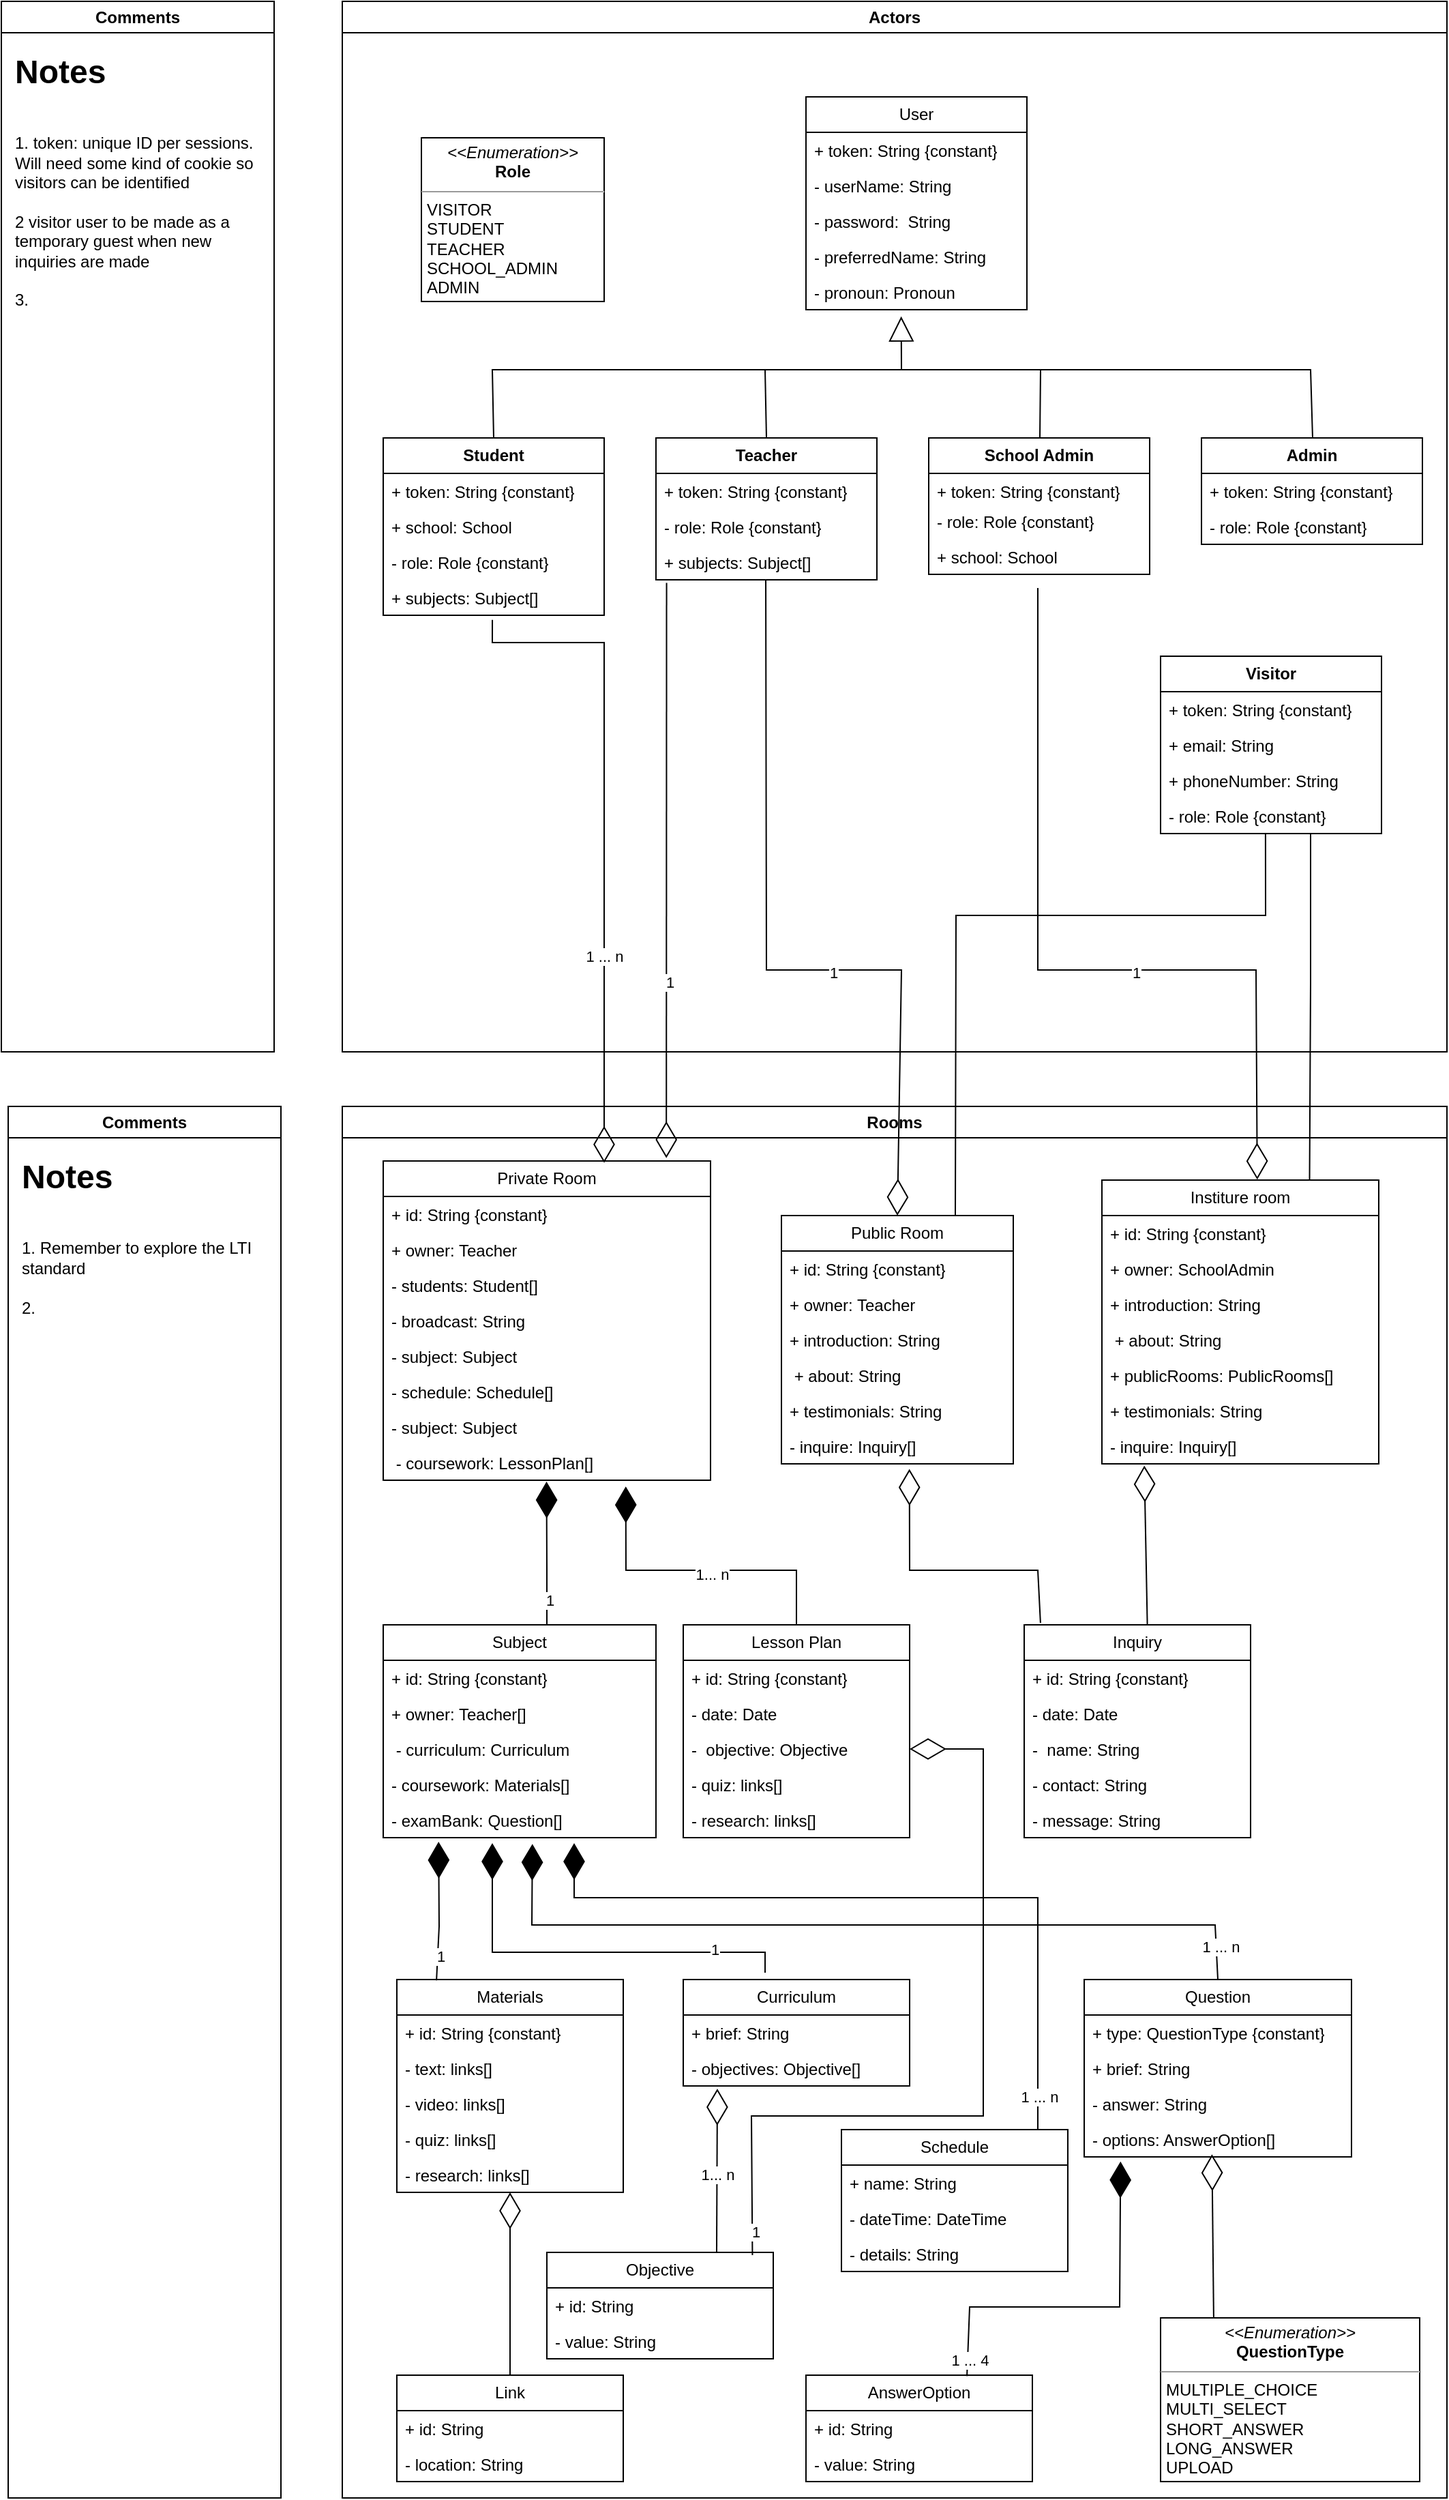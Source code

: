 <mxfile version="22.1.5" type="github">
  <diagram id="C5RBs43oDa-KdzZeNtuy" name="Class diagram">
    <mxGraphModel dx="2345" dy="684" grid="1" gridSize="10" guides="1" tooltips="1" connect="1" arrows="1" fold="1" page="1" pageScale="1" pageWidth="827" pageHeight="1169" math="0" shadow="0">
      <root>
        <mxCell id="WIyWlLk6GJQsqaUBKTNV-0" />
        <mxCell id="WIyWlLk6GJQsqaUBKTNV-1" parent="WIyWlLk6GJQsqaUBKTNV-0" />
        <mxCell id="srA7FluS-shETUdFAsvK-31" value="Actors" style="swimlane;whiteSpace=wrap;html=1;" parent="WIyWlLk6GJQsqaUBKTNV-1" vertex="1">
          <mxGeometry x="10" y="10" width="810" height="770" as="geometry" />
        </mxCell>
        <mxCell id="srA7FluS-shETUdFAsvK-42" value="&lt;b&gt;Student&lt;/b&gt;" style="swimlane;fontStyle=0;childLayout=stackLayout;horizontal=1;startSize=26;fillColor=none;horizontalStack=0;resizeParent=1;resizeParentMax=0;resizeLast=0;collapsible=1;marginBottom=0;whiteSpace=wrap;html=1;" parent="srA7FluS-shETUdFAsvK-31" vertex="1">
          <mxGeometry x="30" y="320" width="162" height="130" as="geometry" />
        </mxCell>
        <mxCell id="srA7FluS-shETUdFAsvK-43" value="+ token: String {constant}" style="text;strokeColor=none;fillColor=none;align=left;verticalAlign=top;spacingLeft=4;spacingRight=4;overflow=hidden;rotatable=0;points=[[0,0.5],[1,0.5]];portConstraint=eastwest;whiteSpace=wrap;html=1;" parent="srA7FluS-shETUdFAsvK-42" vertex="1">
          <mxGeometry y="26" width="162" height="26" as="geometry" />
        </mxCell>
        <mxCell id="srA7FluS-shETUdFAsvK-110" value="+ school: School" style="text;strokeColor=none;fillColor=none;align=left;verticalAlign=top;spacingLeft=4;spacingRight=4;overflow=hidden;rotatable=0;points=[[0,0.5],[1,0.5]];portConstraint=eastwest;whiteSpace=wrap;html=1;" parent="srA7FluS-shETUdFAsvK-42" vertex="1">
          <mxGeometry y="52" width="162" height="26" as="geometry" />
        </mxCell>
        <mxCell id="srA7FluS-shETUdFAsvK-64" value="- role: Role {constant}" style="text;strokeColor=none;fillColor=none;align=left;verticalAlign=top;spacingLeft=4;spacingRight=4;overflow=hidden;rotatable=0;points=[[0,0.5],[1,0.5]];portConstraint=eastwest;whiteSpace=wrap;html=1;" parent="srA7FluS-shETUdFAsvK-42" vertex="1">
          <mxGeometry y="78" width="162" height="26" as="geometry" />
        </mxCell>
        <mxCell id="srA7FluS-shETUdFAsvK-47" value="+ subjects: Subject[]" style="text;strokeColor=none;fillColor=none;align=left;verticalAlign=top;spacingLeft=4;spacingRight=4;overflow=hidden;rotatable=0;points=[[0,0.5],[1,0.5]];portConstraint=eastwest;whiteSpace=wrap;html=1;" parent="srA7FluS-shETUdFAsvK-42" vertex="1">
          <mxGeometry y="104" width="162" height="26" as="geometry" />
        </mxCell>
        <mxCell id="srA7FluS-shETUdFAsvK-66" value="&lt;b&gt;Teacher&lt;/b&gt;" style="swimlane;fontStyle=0;childLayout=stackLayout;horizontal=1;startSize=26;fillColor=none;horizontalStack=0;resizeParent=1;resizeParentMax=0;resizeLast=0;collapsible=1;marginBottom=0;whiteSpace=wrap;html=1;" parent="srA7FluS-shETUdFAsvK-31" vertex="1">
          <mxGeometry x="230" y="320" width="162" height="104" as="geometry" />
        </mxCell>
        <mxCell id="srA7FluS-shETUdFAsvK-106" value="+ token: String {constant}" style="text;strokeColor=none;fillColor=none;align=left;verticalAlign=top;spacingLeft=4;spacingRight=4;overflow=hidden;rotatable=0;points=[[0,0.5],[1,0.5]];portConstraint=eastwest;whiteSpace=wrap;html=1;" parent="srA7FluS-shETUdFAsvK-66" vertex="1">
          <mxGeometry y="26" width="162" height="26" as="geometry" />
        </mxCell>
        <mxCell id="srA7FluS-shETUdFAsvK-113" value="- role: Role {constant}" style="text;strokeColor=none;fillColor=none;align=left;verticalAlign=top;spacingLeft=4;spacingRight=4;overflow=hidden;rotatable=0;points=[[0,0.5],[1,0.5]];portConstraint=eastwest;whiteSpace=wrap;html=1;" parent="srA7FluS-shETUdFAsvK-66" vertex="1">
          <mxGeometry y="52" width="162" height="26" as="geometry" />
        </mxCell>
        <mxCell id="srA7FluS-shETUdFAsvK-72" value="+ subjects: Subject[]" style="text;strokeColor=none;fillColor=none;align=left;verticalAlign=top;spacingLeft=4;spacingRight=4;overflow=hidden;rotatable=0;points=[[0,0.5],[1,0.5]];portConstraint=eastwest;whiteSpace=wrap;html=1;" parent="srA7FluS-shETUdFAsvK-66" vertex="1">
          <mxGeometry y="78" width="162" height="26" as="geometry" />
        </mxCell>
        <mxCell id="srA7FluS-shETUdFAsvK-74" value="&lt;b&gt;School Admin&lt;/b&gt;" style="swimlane;fontStyle=0;childLayout=stackLayout;horizontal=1;startSize=26;fillColor=none;horizontalStack=0;resizeParent=1;resizeParentMax=0;resizeLast=0;collapsible=1;marginBottom=0;whiteSpace=wrap;html=1;" parent="srA7FluS-shETUdFAsvK-31" vertex="1">
          <mxGeometry x="430" y="320" width="162" height="100" as="geometry" />
        </mxCell>
        <mxCell id="srA7FluS-shETUdFAsvK-107" value="+ token: String {constant}" style="text;strokeColor=none;fillColor=none;align=left;verticalAlign=top;spacingLeft=4;spacingRight=4;overflow=hidden;rotatable=0;points=[[0,0.5],[1,0.5]];portConstraint=eastwest;whiteSpace=wrap;html=1;" parent="srA7FluS-shETUdFAsvK-74" vertex="1">
          <mxGeometry y="26" width="162" height="22" as="geometry" />
        </mxCell>
        <mxCell id="srA7FluS-shETUdFAsvK-114" value="- role: Role {constant}" style="text;strokeColor=none;fillColor=none;align=left;verticalAlign=top;spacingLeft=4;spacingRight=4;overflow=hidden;rotatable=0;points=[[0,0.5],[1,0.5]];portConstraint=eastwest;whiteSpace=wrap;html=1;" parent="srA7FluS-shETUdFAsvK-74" vertex="1">
          <mxGeometry y="48" width="162" height="26" as="geometry" />
        </mxCell>
        <mxCell id="srA7FluS-shETUdFAsvK-81" value="+ school: School" style="text;strokeColor=none;fillColor=none;align=left;verticalAlign=top;spacingLeft=4;spacingRight=4;overflow=hidden;rotatable=0;points=[[0,0.5],[1,0.5]];portConstraint=eastwest;whiteSpace=wrap;html=1;" parent="srA7FluS-shETUdFAsvK-74" vertex="1">
          <mxGeometry y="74" width="162" height="26" as="geometry" />
        </mxCell>
        <mxCell id="srA7FluS-shETUdFAsvK-82" value="&lt;b&gt;Admin&lt;/b&gt;" style="swimlane;fontStyle=0;childLayout=stackLayout;horizontal=1;startSize=26;fillColor=none;horizontalStack=0;resizeParent=1;resizeParentMax=0;resizeLast=0;collapsible=1;marginBottom=0;whiteSpace=wrap;html=1;" parent="srA7FluS-shETUdFAsvK-31" vertex="1">
          <mxGeometry x="630" y="320" width="162" height="78" as="geometry" />
        </mxCell>
        <mxCell id="srA7FluS-shETUdFAsvK-108" value="+ token: String {constant}" style="text;strokeColor=none;fillColor=none;align=left;verticalAlign=top;spacingLeft=4;spacingRight=4;overflow=hidden;rotatable=0;points=[[0,0.5],[1,0.5]];portConstraint=eastwest;whiteSpace=wrap;html=1;" parent="srA7FluS-shETUdFAsvK-82" vertex="1">
          <mxGeometry y="26" width="162" height="26" as="geometry" />
        </mxCell>
        <mxCell id="srA7FluS-shETUdFAsvK-115" value="- role: Role {constant}" style="text;strokeColor=none;fillColor=none;align=left;verticalAlign=top;spacingLeft=4;spacingRight=4;overflow=hidden;rotatable=0;points=[[0,0.5],[1,0.5]];portConstraint=eastwest;whiteSpace=wrap;html=1;" parent="srA7FluS-shETUdFAsvK-82" vertex="1">
          <mxGeometry y="52" width="162" height="26" as="geometry" />
        </mxCell>
        <mxCell id="srA7FluS-shETUdFAsvK-97" value="&lt;b&gt;Visitor&lt;/b&gt;" style="swimlane;fontStyle=0;childLayout=stackLayout;horizontal=1;startSize=26;fillColor=none;horizontalStack=0;resizeParent=1;resizeParentMax=0;resizeLast=0;collapsible=1;marginBottom=0;whiteSpace=wrap;html=1;" parent="srA7FluS-shETUdFAsvK-31" vertex="1">
          <mxGeometry x="600" y="480" width="162" height="130" as="geometry" />
        </mxCell>
        <mxCell id="srA7FluS-shETUdFAsvK-98" value="+ token: String {constant}" style="text;strokeColor=none;fillColor=none;align=left;verticalAlign=top;spacingLeft=4;spacingRight=4;overflow=hidden;rotatable=0;points=[[0,0.5],[1,0.5]];portConstraint=eastwest;whiteSpace=wrap;html=1;" parent="srA7FluS-shETUdFAsvK-97" vertex="1">
          <mxGeometry y="26" width="162" height="26" as="geometry" />
        </mxCell>
        <mxCell id="srA7FluS-shETUdFAsvK-103" value="+ email: String" style="text;strokeColor=none;fillColor=none;align=left;verticalAlign=top;spacingLeft=4;spacingRight=4;overflow=hidden;rotatable=0;points=[[0,0.5],[1,0.5]];portConstraint=eastwest;whiteSpace=wrap;html=1;" parent="srA7FluS-shETUdFAsvK-97" vertex="1">
          <mxGeometry y="52" width="162" height="26" as="geometry" />
        </mxCell>
        <mxCell id="srA7FluS-shETUdFAsvK-105" value="+ phoneNumber: String" style="text;strokeColor=none;fillColor=none;align=left;verticalAlign=top;spacingLeft=4;spacingRight=4;overflow=hidden;rotatable=0;points=[[0,0.5],[1,0.5]];portConstraint=eastwest;whiteSpace=wrap;html=1;" parent="srA7FluS-shETUdFAsvK-97" vertex="1">
          <mxGeometry y="78" width="162" height="26" as="geometry" />
        </mxCell>
        <mxCell id="srA7FluS-shETUdFAsvK-112" value="- role: Role {constant}" style="text;strokeColor=none;fillColor=none;align=left;verticalAlign=top;spacingLeft=4;spacingRight=4;overflow=hidden;rotatable=0;points=[[0,0.5],[1,0.5]];portConstraint=eastwest;whiteSpace=wrap;html=1;" parent="srA7FluS-shETUdFAsvK-97" vertex="1">
          <mxGeometry y="104" width="162" height="26" as="geometry" />
        </mxCell>
        <mxCell id="srA7FluS-shETUdFAsvK-116" value="User" style="swimlane;fontStyle=0;childLayout=stackLayout;horizontal=1;startSize=26;fillColor=none;horizontalStack=0;resizeParent=1;resizeParentMax=0;resizeLast=0;collapsible=1;marginBottom=0;whiteSpace=wrap;html=1;" parent="srA7FluS-shETUdFAsvK-31" vertex="1">
          <mxGeometry x="340" y="70" width="162" height="156" as="geometry" />
        </mxCell>
        <mxCell id="srA7FluS-shETUdFAsvK-117" value="+ token: String {constant}" style="text;strokeColor=none;fillColor=none;align=left;verticalAlign=top;spacingLeft=4;spacingRight=4;overflow=hidden;rotatable=0;points=[[0,0.5],[1,0.5]];portConstraint=eastwest;whiteSpace=wrap;html=1;" parent="srA7FluS-shETUdFAsvK-116" vertex="1">
          <mxGeometry y="26" width="162" height="26" as="geometry" />
        </mxCell>
        <mxCell id="srA7FluS-shETUdFAsvK-119" value="- userName: String" style="text;strokeColor=none;fillColor=none;align=left;verticalAlign=top;spacingLeft=4;spacingRight=4;overflow=hidden;rotatable=0;points=[[0,0.5],[1,0.5]];portConstraint=eastwest;whiteSpace=wrap;html=1;" parent="srA7FluS-shETUdFAsvK-116" vertex="1">
          <mxGeometry y="52" width="162" height="26" as="geometry" />
        </mxCell>
        <mxCell id="srA7FluS-shETUdFAsvK-120" value="- password:&amp;nbsp; String" style="text;strokeColor=none;fillColor=none;align=left;verticalAlign=top;spacingLeft=4;spacingRight=4;overflow=hidden;rotatable=0;points=[[0,0.5],[1,0.5]];portConstraint=eastwest;whiteSpace=wrap;html=1;" parent="srA7FluS-shETUdFAsvK-116" vertex="1">
          <mxGeometry y="78" width="162" height="26" as="geometry" />
        </mxCell>
        <mxCell id="srA7FluS-shETUdFAsvK-121" value="- preferredName: String" style="text;strokeColor=none;fillColor=none;align=left;verticalAlign=top;spacingLeft=4;spacingRight=4;overflow=hidden;rotatable=0;points=[[0,0.5],[1,0.5]];portConstraint=eastwest;whiteSpace=wrap;html=1;" parent="srA7FluS-shETUdFAsvK-116" vertex="1">
          <mxGeometry y="104" width="162" height="26" as="geometry" />
        </mxCell>
        <mxCell id="srA7FluS-shETUdFAsvK-122" value="- pronoun: Pronoun" style="text;strokeColor=none;fillColor=none;align=left;verticalAlign=top;spacingLeft=4;spacingRight=4;overflow=hidden;rotatable=0;points=[[0,0.5],[1,0.5]];portConstraint=eastwest;whiteSpace=wrap;html=1;" parent="srA7FluS-shETUdFAsvK-116" vertex="1">
          <mxGeometry y="130" width="162" height="26" as="geometry" />
        </mxCell>
        <mxCell id="srA7FluS-shETUdFAsvK-111" value="&lt;p style=&quot;margin:0px;margin-top:4px;text-align:center;&quot;&gt;&lt;i&gt;&amp;lt;&amp;lt;Enumeration&amp;gt;&amp;gt;&lt;/i&gt;&lt;br&gt;&lt;b&gt;Role&lt;/b&gt;&lt;/p&gt;&lt;hr size=&quot;1&quot;&gt;&lt;p style=&quot;margin:0px;margin-left:4px;&quot;&gt;VISITOR&lt;/p&gt;&lt;p style=&quot;margin:0px;margin-left:4px;&quot;&gt;STUDENT&lt;br&gt;&lt;/p&gt;&lt;p style=&quot;margin:0px;margin-left:4px;&quot;&gt;TEACHER&lt;/p&gt;&lt;p style=&quot;margin:0px;margin-left:4px;&quot;&gt;SCHOOL_ADMIN&lt;/p&gt;&lt;p style=&quot;margin:0px;margin-left:4px;&quot;&gt;ADMIN&lt;/p&gt;&lt;p style=&quot;margin:0px;margin-left:4px;&quot;&gt;&lt;br&gt;&lt;/p&gt;" style="verticalAlign=top;align=left;overflow=fill;fontSize=12;fontFamily=Helvetica;html=1;whiteSpace=wrap;" parent="srA7FluS-shETUdFAsvK-31" vertex="1">
          <mxGeometry x="58" y="100" width="134" height="120" as="geometry" />
        </mxCell>
        <mxCell id="srA7FluS-shETUdFAsvK-141" value="" style="endArrow=block;endSize=16;endFill=0;html=1;rounded=0;exitX=0.5;exitY=0;exitDx=0;exitDy=0;entryX=0.431;entryY=1.187;entryDx=0;entryDy=0;entryPerimeter=0;" parent="srA7FluS-shETUdFAsvK-31" source="srA7FluS-shETUdFAsvK-42" target="srA7FluS-shETUdFAsvK-122" edge="1">
          <mxGeometry width="160" relative="1" as="geometry">
            <mxPoint x="280" y="500" as="sourcePoint" />
            <mxPoint x="440" y="500" as="targetPoint" />
            <Array as="points">
              <mxPoint x="110" y="270" />
              <mxPoint x="410" y="270" />
            </Array>
          </mxGeometry>
        </mxCell>
        <mxCell id="srA7FluS-shETUdFAsvK-142" value="" style="endArrow=none;html=1;rounded=0;exitX=0.5;exitY=0;exitDx=0;exitDy=0;" parent="srA7FluS-shETUdFAsvK-31" source="srA7FluS-shETUdFAsvK-66" edge="1">
          <mxGeometry width="50" height="50" relative="1" as="geometry">
            <mxPoint x="320" y="330" as="sourcePoint" />
            <mxPoint x="310" y="270" as="targetPoint" />
          </mxGeometry>
        </mxCell>
        <mxCell id="srA7FluS-shETUdFAsvK-143" value="" style="endArrow=none;html=1;rounded=0;exitX=0.5;exitY=0;exitDx=0;exitDy=0;" parent="srA7FluS-shETUdFAsvK-31" edge="1">
          <mxGeometry width="50" height="50" relative="1" as="geometry">
            <mxPoint x="511.5" y="320" as="sourcePoint" />
            <mxPoint x="410" y="270" as="targetPoint" />
            <Array as="points">
              <mxPoint x="512" y="270" />
            </Array>
          </mxGeometry>
        </mxCell>
        <mxCell id="srA7FluS-shETUdFAsvK-144" value="" style="endArrow=none;html=1;rounded=0;exitX=0.5;exitY=0;exitDx=0;exitDy=0;" parent="srA7FluS-shETUdFAsvK-31" edge="1">
          <mxGeometry width="50" height="50" relative="1" as="geometry">
            <mxPoint x="711.5" y="320" as="sourcePoint" />
            <mxPoint x="510" y="270" as="targetPoint" />
            <Array as="points">
              <mxPoint x="710" y="270" />
            </Array>
          </mxGeometry>
        </mxCell>
        <mxCell id="srA7FluS-shETUdFAsvK-187" value="Rooms" style="swimlane;whiteSpace=wrap;html=1;startSize=23;" parent="WIyWlLk6GJQsqaUBKTNV-1" vertex="1">
          <mxGeometry x="10" y="820" width="810" height="1020" as="geometry" />
        </mxCell>
        <mxCell id="srA7FluS-shETUdFAsvK-146" value="Subject" style="swimlane;fontStyle=0;childLayout=stackLayout;horizontal=1;startSize=26;fillColor=none;horizontalStack=0;resizeParent=1;resizeParentMax=0;resizeLast=0;collapsible=1;marginBottom=0;whiteSpace=wrap;html=1;" parent="srA7FluS-shETUdFAsvK-187" vertex="1">
          <mxGeometry x="30" y="380" width="200" height="156" as="geometry" />
        </mxCell>
        <mxCell id="srA7FluS-shETUdFAsvK-147" value="+ id: String {constant}" style="text;strokeColor=none;fillColor=none;align=left;verticalAlign=top;spacingLeft=4;spacingRight=4;overflow=hidden;rotatable=0;points=[[0,0.5],[1,0.5]];portConstraint=eastwest;whiteSpace=wrap;html=1;" parent="srA7FluS-shETUdFAsvK-146" vertex="1">
          <mxGeometry y="26" width="200" height="26" as="geometry" />
        </mxCell>
        <mxCell id="srA7FluS-shETUdFAsvK-148" value="+ owner: Teacher[]" style="text;strokeColor=none;fillColor=none;align=left;verticalAlign=top;spacingLeft=4;spacingRight=4;overflow=hidden;rotatable=0;points=[[0,0.5],[1,0.5]];portConstraint=eastwest;whiteSpace=wrap;html=1;" parent="srA7FluS-shETUdFAsvK-146" vertex="1">
          <mxGeometry y="52" width="200" height="26" as="geometry" />
        </mxCell>
        <mxCell id="PEpVWC3lu_L7I1P6-TOw-14" value="&amp;nbsp;- curriculum: Curriculum" style="text;strokeColor=none;fillColor=none;align=left;verticalAlign=top;spacingLeft=4;spacingRight=4;overflow=hidden;rotatable=0;points=[[0,0.5],[1,0.5]];portConstraint=eastwest;whiteSpace=wrap;html=1;" parent="srA7FluS-shETUdFAsvK-146" vertex="1">
          <mxGeometry y="78" width="200" height="26" as="geometry" />
        </mxCell>
        <mxCell id="PEpVWC3lu_L7I1P6-TOw-15" value="- coursework: Materials[]" style="text;strokeColor=none;fillColor=none;align=left;verticalAlign=top;spacingLeft=4;spacingRight=4;overflow=hidden;rotatable=0;points=[[0,0.5],[1,0.5]];portConstraint=eastwest;whiteSpace=wrap;html=1;" parent="srA7FluS-shETUdFAsvK-146" vertex="1">
          <mxGeometry y="104" width="200" height="26" as="geometry" />
        </mxCell>
        <mxCell id="PEpVWC3lu_L7I1P6-TOw-20" value="- examBank: Question[]" style="text;strokeColor=none;fillColor=none;align=left;verticalAlign=top;spacingLeft=4;spacingRight=4;overflow=hidden;rotatable=0;points=[[0,0.5],[1,0.5]];portConstraint=eastwest;whiteSpace=wrap;html=1;" parent="srA7FluS-shETUdFAsvK-146" vertex="1">
          <mxGeometry y="130" width="200" height="26" as="geometry" />
        </mxCell>
        <mxCell id="PEpVWC3lu_L7I1P6-TOw-2" value="Private Room" style="swimlane;fontStyle=0;childLayout=stackLayout;horizontal=1;startSize=26;fillColor=none;horizontalStack=0;resizeParent=1;resizeParentMax=0;resizeLast=0;collapsible=1;marginBottom=0;whiteSpace=wrap;html=1;" parent="srA7FluS-shETUdFAsvK-187" vertex="1">
          <mxGeometry x="30" y="40" width="240" height="234" as="geometry" />
        </mxCell>
        <mxCell id="PEpVWC3lu_L7I1P6-TOw-3" value="+ id: String {constant}" style="text;strokeColor=none;fillColor=none;align=left;verticalAlign=top;spacingLeft=4;spacingRight=4;overflow=hidden;rotatable=0;points=[[0,0.5],[1,0.5]];portConstraint=eastwest;whiteSpace=wrap;html=1;" parent="PEpVWC3lu_L7I1P6-TOw-2" vertex="1">
          <mxGeometry y="26" width="240" height="26" as="geometry" />
        </mxCell>
        <mxCell id="PEpVWC3lu_L7I1P6-TOw-4" value="+ owner: Teacher" style="text;strokeColor=none;fillColor=none;align=left;verticalAlign=top;spacingLeft=4;spacingRight=4;overflow=hidden;rotatable=0;points=[[0,0.5],[1,0.5]];portConstraint=eastwest;whiteSpace=wrap;html=1;" parent="PEpVWC3lu_L7I1P6-TOw-2" vertex="1">
          <mxGeometry y="52" width="240" height="26" as="geometry" />
        </mxCell>
        <mxCell id="PEpVWC3lu_L7I1P6-TOw-5" value="- students: Student[]" style="text;strokeColor=none;fillColor=none;align=left;verticalAlign=top;spacingLeft=4;spacingRight=4;overflow=hidden;rotatable=0;points=[[0,0.5],[1,0.5]];portConstraint=eastwest;whiteSpace=wrap;html=1;" parent="PEpVWC3lu_L7I1P6-TOw-2" vertex="1">
          <mxGeometry y="78" width="240" height="26" as="geometry" />
        </mxCell>
        <mxCell id="PEpVWC3lu_L7I1P6-TOw-6" value="- broadcast: String" style="text;strokeColor=none;fillColor=none;align=left;verticalAlign=top;spacingLeft=4;spacingRight=4;overflow=hidden;rotatable=0;points=[[0,0.5],[1,0.5]];portConstraint=eastwest;whiteSpace=wrap;html=1;" parent="PEpVWC3lu_L7I1P6-TOw-2" vertex="1">
          <mxGeometry y="104" width="240" height="26" as="geometry" />
        </mxCell>
        <mxCell id="PEpVWC3lu_L7I1P6-TOw-18" value="- subject: Subject" style="text;strokeColor=none;fillColor=none;align=left;verticalAlign=top;spacingLeft=4;spacingRight=4;overflow=hidden;rotatable=0;points=[[0,0.5],[1,0.5]];portConstraint=eastwest;whiteSpace=wrap;html=1;" parent="PEpVWC3lu_L7I1P6-TOw-2" vertex="1">
          <mxGeometry y="130" width="240" height="26" as="geometry" />
        </mxCell>
        <mxCell id="PEpVWC3lu_L7I1P6-TOw-7" value="- schedule: Schedule[]" style="text;strokeColor=none;fillColor=none;align=left;verticalAlign=top;spacingLeft=4;spacingRight=4;overflow=hidden;rotatable=0;points=[[0,0.5],[1,0.5]];portConstraint=eastwest;whiteSpace=wrap;html=1;" parent="PEpVWC3lu_L7I1P6-TOw-2" vertex="1">
          <mxGeometry y="156" width="240" height="26" as="geometry" />
        </mxCell>
        <mxCell id="PEpVWC3lu_L7I1P6-TOw-19" value="- subject: Subject" style="text;strokeColor=none;fillColor=none;align=left;verticalAlign=top;spacingLeft=4;spacingRight=4;overflow=hidden;rotatable=0;points=[[0,0.5],[1,0.5]];portConstraint=eastwest;whiteSpace=wrap;html=1;" parent="PEpVWC3lu_L7I1P6-TOw-2" vertex="1">
          <mxGeometry y="182" width="240" height="26" as="geometry" />
        </mxCell>
        <mxCell id="PEpVWC3lu_L7I1P6-TOw-16" value="&amp;nbsp;- coursework: LessonPlan[]" style="text;strokeColor=none;fillColor=none;align=left;verticalAlign=top;spacingLeft=4;spacingRight=4;overflow=hidden;rotatable=0;points=[[0,0.5],[1,0.5]];portConstraint=eastwest;whiteSpace=wrap;html=1;" parent="PEpVWC3lu_L7I1P6-TOw-2" vertex="1">
          <mxGeometry y="208" width="240" height="26" as="geometry" />
        </mxCell>
        <mxCell id="PEpVWC3lu_L7I1P6-TOw-11" value="Materials" style="swimlane;fontStyle=0;childLayout=stackLayout;horizontal=1;startSize=26;fillColor=none;horizontalStack=0;resizeParent=1;resizeParentMax=0;resizeLast=0;collapsible=1;marginBottom=0;whiteSpace=wrap;html=1;" parent="srA7FluS-shETUdFAsvK-187" vertex="1">
          <mxGeometry x="40" y="640" width="166" height="156" as="geometry" />
        </mxCell>
        <mxCell id="PEpVWC3lu_L7I1P6-TOw-12" value="+ id: String {constant}" style="text;strokeColor=none;fillColor=none;align=left;verticalAlign=top;spacingLeft=4;spacingRight=4;overflow=hidden;rotatable=0;points=[[0,0.5],[1,0.5]];portConstraint=eastwest;whiteSpace=wrap;html=1;" parent="PEpVWC3lu_L7I1P6-TOw-11" vertex="1">
          <mxGeometry y="26" width="166" height="26" as="geometry" />
        </mxCell>
        <mxCell id="PEpVWC3lu_L7I1P6-TOw-17" value="- text: links[]" style="text;strokeColor=none;fillColor=none;align=left;verticalAlign=top;spacingLeft=4;spacingRight=4;overflow=hidden;rotatable=0;points=[[0,0.5],[1,0.5]];portConstraint=eastwest;whiteSpace=wrap;html=1;" parent="PEpVWC3lu_L7I1P6-TOw-11" vertex="1">
          <mxGeometry y="52" width="166" height="26" as="geometry" />
        </mxCell>
        <mxCell id="PEpVWC3lu_L7I1P6-TOw-21" value="- video: links[]" style="text;strokeColor=none;fillColor=none;align=left;verticalAlign=top;spacingLeft=4;spacingRight=4;overflow=hidden;rotatable=0;points=[[0,0.5],[1,0.5]];portConstraint=eastwest;whiteSpace=wrap;html=1;" parent="PEpVWC3lu_L7I1P6-TOw-11" vertex="1">
          <mxGeometry y="78" width="166" height="26" as="geometry" />
        </mxCell>
        <mxCell id="PEpVWC3lu_L7I1P6-TOw-22" value="- quiz: links[]" style="text;strokeColor=none;fillColor=none;align=left;verticalAlign=top;spacingLeft=4;spacingRight=4;overflow=hidden;rotatable=0;points=[[0,0.5],[1,0.5]];portConstraint=eastwest;whiteSpace=wrap;html=1;" parent="PEpVWC3lu_L7I1P6-TOw-11" vertex="1">
          <mxGeometry y="104" width="166" height="26" as="geometry" />
        </mxCell>
        <mxCell id="PEpVWC3lu_L7I1P6-TOw-23" value="- research: links[]" style="text;strokeColor=none;fillColor=none;align=left;verticalAlign=top;spacingLeft=4;spacingRight=4;overflow=hidden;rotatable=0;points=[[0,0.5],[1,0.5]];portConstraint=eastwest;whiteSpace=wrap;html=1;" parent="PEpVWC3lu_L7I1P6-TOw-11" vertex="1">
          <mxGeometry y="130" width="166" height="26" as="geometry" />
        </mxCell>
        <mxCell id="PEpVWC3lu_L7I1P6-TOw-25" value="Lesson Plan" style="swimlane;fontStyle=0;childLayout=stackLayout;horizontal=1;startSize=26;fillColor=none;horizontalStack=0;resizeParent=1;resizeParentMax=0;resizeLast=0;collapsible=1;marginBottom=0;whiteSpace=wrap;html=1;" parent="srA7FluS-shETUdFAsvK-187" vertex="1">
          <mxGeometry x="250" y="380" width="166" height="156" as="geometry" />
        </mxCell>
        <mxCell id="PEpVWC3lu_L7I1P6-TOw-26" value="+ id: String {constant}" style="text;strokeColor=none;fillColor=none;align=left;verticalAlign=top;spacingLeft=4;spacingRight=4;overflow=hidden;rotatable=0;points=[[0,0.5],[1,0.5]];portConstraint=eastwest;whiteSpace=wrap;html=1;" parent="PEpVWC3lu_L7I1P6-TOw-25" vertex="1">
          <mxGeometry y="26" width="166" height="26" as="geometry" />
        </mxCell>
        <mxCell id="PEpVWC3lu_L7I1P6-TOw-27" value="- date: Date" style="text;strokeColor=none;fillColor=none;align=left;verticalAlign=top;spacingLeft=4;spacingRight=4;overflow=hidden;rotatable=0;points=[[0,0.5],[1,0.5]];portConstraint=eastwest;whiteSpace=wrap;html=1;" parent="PEpVWC3lu_L7I1P6-TOw-25" vertex="1">
          <mxGeometry y="52" width="166" height="26" as="geometry" />
        </mxCell>
        <mxCell id="PEpVWC3lu_L7I1P6-TOw-28" value="-&amp;nbsp; objective: Objective" style="text;strokeColor=none;fillColor=none;align=left;verticalAlign=top;spacingLeft=4;spacingRight=4;overflow=hidden;rotatable=0;points=[[0,0.5],[1,0.5]];portConstraint=eastwest;whiteSpace=wrap;html=1;" parent="PEpVWC3lu_L7I1P6-TOw-25" vertex="1">
          <mxGeometry y="78" width="166" height="26" as="geometry" />
        </mxCell>
        <mxCell id="PEpVWC3lu_L7I1P6-TOw-29" value="- quiz: links[]" style="text;strokeColor=none;fillColor=none;align=left;verticalAlign=top;spacingLeft=4;spacingRight=4;overflow=hidden;rotatable=0;points=[[0,0.5],[1,0.5]];portConstraint=eastwest;whiteSpace=wrap;html=1;" parent="PEpVWC3lu_L7I1P6-TOw-25" vertex="1">
          <mxGeometry y="104" width="166" height="26" as="geometry" />
        </mxCell>
        <mxCell id="PEpVWC3lu_L7I1P6-TOw-30" value="- research: links[]" style="text;strokeColor=none;fillColor=none;align=left;verticalAlign=top;spacingLeft=4;spacingRight=4;overflow=hidden;rotatable=0;points=[[0,0.5],[1,0.5]];portConstraint=eastwest;whiteSpace=wrap;html=1;" parent="PEpVWC3lu_L7I1P6-TOw-25" vertex="1">
          <mxGeometry y="130" width="166" height="26" as="geometry" />
        </mxCell>
        <mxCell id="PEpVWC3lu_L7I1P6-TOw-31" value="Public Room" style="swimlane;fontStyle=0;childLayout=stackLayout;horizontal=1;startSize=26;fillColor=none;horizontalStack=0;resizeParent=1;resizeParentMax=0;resizeLast=0;collapsible=1;marginBottom=0;whiteSpace=wrap;html=1;" parent="srA7FluS-shETUdFAsvK-187" vertex="1">
          <mxGeometry x="322" y="80" width="170" height="182" as="geometry" />
        </mxCell>
        <mxCell id="PEpVWC3lu_L7I1P6-TOw-32" value="+ id: String {constant}" style="text;strokeColor=none;fillColor=none;align=left;verticalAlign=top;spacingLeft=4;spacingRight=4;overflow=hidden;rotatable=0;points=[[0,0.5],[1,0.5]];portConstraint=eastwest;whiteSpace=wrap;html=1;" parent="PEpVWC3lu_L7I1P6-TOw-31" vertex="1">
          <mxGeometry y="26" width="170" height="26" as="geometry" />
        </mxCell>
        <mxCell id="PEpVWC3lu_L7I1P6-TOw-33" value="+ owner: Teacher" style="text;strokeColor=none;fillColor=none;align=left;verticalAlign=top;spacingLeft=4;spacingRight=4;overflow=hidden;rotatable=0;points=[[0,0.5],[1,0.5]];portConstraint=eastwest;whiteSpace=wrap;html=1;" parent="PEpVWC3lu_L7I1P6-TOw-31" vertex="1">
          <mxGeometry y="52" width="170" height="26" as="geometry" />
        </mxCell>
        <mxCell id="PEpVWC3lu_L7I1P6-TOw-34" value="+ introduction: String" style="text;strokeColor=none;fillColor=none;align=left;verticalAlign=top;spacingLeft=4;spacingRight=4;overflow=hidden;rotatable=0;points=[[0,0.5],[1,0.5]];portConstraint=eastwest;whiteSpace=wrap;html=1;" parent="PEpVWC3lu_L7I1P6-TOw-31" vertex="1">
          <mxGeometry y="78" width="170" height="26" as="geometry" />
        </mxCell>
        <mxCell id="PEpVWC3lu_L7I1P6-TOw-39" value="&amp;nbsp;+ about: String" style="text;strokeColor=none;fillColor=none;align=left;verticalAlign=top;spacingLeft=4;spacingRight=4;overflow=hidden;rotatable=0;points=[[0,0.5],[1,0.5]];portConstraint=eastwest;whiteSpace=wrap;html=1;" parent="PEpVWC3lu_L7I1P6-TOw-31" vertex="1">
          <mxGeometry y="104" width="170" height="26" as="geometry" />
        </mxCell>
        <mxCell id="PEpVWC3lu_L7I1P6-TOw-35" value="+ testimonials: String" style="text;strokeColor=none;fillColor=none;align=left;verticalAlign=top;spacingLeft=4;spacingRight=4;overflow=hidden;rotatable=0;points=[[0,0.5],[1,0.5]];portConstraint=eastwest;whiteSpace=wrap;html=1;" parent="PEpVWC3lu_L7I1P6-TOw-31" vertex="1">
          <mxGeometry y="130" width="170" height="26" as="geometry" />
        </mxCell>
        <mxCell id="PEpVWC3lu_L7I1P6-TOw-37" value="- inquire: Inquiry[]" style="text;strokeColor=none;fillColor=none;align=left;verticalAlign=top;spacingLeft=4;spacingRight=4;overflow=hidden;rotatable=0;points=[[0,0.5],[1,0.5]];portConstraint=eastwest;whiteSpace=wrap;html=1;" parent="PEpVWC3lu_L7I1P6-TOw-31" vertex="1">
          <mxGeometry y="156" width="170" height="26" as="geometry" />
        </mxCell>
        <mxCell id="PEpVWC3lu_L7I1P6-TOw-41" value="" style="endArrow=diamondThin;endFill=1;endSize=24;html=1;rounded=0;entryX=0.499;entryY=1.038;entryDx=0;entryDy=0;entryPerimeter=0;" parent="srA7FluS-shETUdFAsvK-187" target="PEpVWC3lu_L7I1P6-TOw-16" edge="1">
          <mxGeometry width="160" relative="1" as="geometry">
            <mxPoint x="150" y="380" as="sourcePoint" />
            <mxPoint x="480" y="310" as="targetPoint" />
            <Array as="points">
              <mxPoint x="150" y="340" />
            </Array>
          </mxGeometry>
        </mxCell>
        <mxCell id="PEpVWC3lu_L7I1P6-TOw-44" value="1" style="edgeLabel;html=1;align=center;verticalAlign=middle;resizable=0;points=[];" parent="PEpVWC3lu_L7I1P6-TOw-41" vertex="1" connectable="0">
          <mxGeometry x="-0.645" y="-2" relative="1" as="geometry">
            <mxPoint as="offset" />
          </mxGeometry>
        </mxCell>
        <mxCell id="PEpVWC3lu_L7I1P6-TOw-42" value="" style="endArrow=diamondThin;endFill=1;endSize=24;html=1;rounded=0;exitX=0.5;exitY=0;exitDx=0;exitDy=0;entryX=0.741;entryY=1.176;entryDx=0;entryDy=0;entryPerimeter=0;" parent="srA7FluS-shETUdFAsvK-187" target="PEpVWC3lu_L7I1P6-TOw-16" edge="1" source="PEpVWC3lu_L7I1P6-TOw-25">
          <mxGeometry width="160" relative="1" as="geometry">
            <mxPoint x="380" y="380" as="sourcePoint" />
            <mxPoint x="270" y="280" as="targetPoint" />
            <Array as="points">
              <mxPoint x="333" y="340" />
              <mxPoint x="208" y="340" />
            </Array>
          </mxGeometry>
        </mxCell>
        <mxCell id="PEpVWC3lu_L7I1P6-TOw-45" value="1... n" style="edgeLabel;html=1;align=center;verticalAlign=middle;resizable=0;points=[];" parent="PEpVWC3lu_L7I1P6-TOw-42" vertex="1" connectable="0">
          <mxGeometry x="-0.494" y="3" relative="1" as="geometry">
            <mxPoint x="-45" as="offset" />
          </mxGeometry>
        </mxCell>
        <mxCell id="PEpVWC3lu_L7I1P6-TOw-48" value="" style="endArrow=diamondThin;endFill=1;endSize=24;html=1;rounded=0;exitX=0.175;exitY=0.004;exitDx=0;exitDy=0;entryX=0.203;entryY=1.115;entryDx=0;entryDy=0;entryPerimeter=0;exitPerimeter=0;" parent="srA7FluS-shETUdFAsvK-187" source="PEpVWC3lu_L7I1P6-TOw-11" target="PEpVWC3lu_L7I1P6-TOw-20" edge="1">
          <mxGeometry width="160" relative="1" as="geometry">
            <mxPoint x="122.5" y="641" as="sourcePoint" />
            <mxPoint x="122.5" y="536" as="targetPoint" />
            <Array as="points">
              <mxPoint x="71" y="601" />
            </Array>
          </mxGeometry>
        </mxCell>
        <mxCell id="PEpVWC3lu_L7I1P6-TOw-49" value="1" style="edgeLabel;html=1;align=center;verticalAlign=middle;resizable=0;points=[];" parent="PEpVWC3lu_L7I1P6-TOw-48" vertex="1" connectable="0">
          <mxGeometry x="-0.645" y="-2" relative="1" as="geometry">
            <mxPoint as="offset" />
          </mxGeometry>
        </mxCell>
        <mxCell id="PEpVWC3lu_L7I1P6-TOw-50" value="Curriculum" style="swimlane;fontStyle=0;childLayout=stackLayout;horizontal=1;startSize=26;fillColor=none;horizontalStack=0;resizeParent=1;resizeParentMax=0;resizeLast=0;collapsible=1;marginBottom=0;whiteSpace=wrap;html=1;" parent="srA7FluS-shETUdFAsvK-187" vertex="1">
          <mxGeometry x="250" y="640" width="166" height="78" as="geometry" />
        </mxCell>
        <mxCell id="PEpVWC3lu_L7I1P6-TOw-51" value="+ brief: String" style="text;strokeColor=none;fillColor=none;align=left;verticalAlign=top;spacingLeft=4;spacingRight=4;overflow=hidden;rotatable=0;points=[[0,0.5],[1,0.5]];portConstraint=eastwest;whiteSpace=wrap;html=1;" parent="PEpVWC3lu_L7I1P6-TOw-50" vertex="1">
          <mxGeometry y="26" width="166" height="26" as="geometry" />
        </mxCell>
        <mxCell id="PEpVWC3lu_L7I1P6-TOw-52" value="- objectives: Objective[]" style="text;strokeColor=none;fillColor=none;align=left;verticalAlign=top;spacingLeft=4;spacingRight=4;overflow=hidden;rotatable=0;points=[[0,0.5],[1,0.5]];portConstraint=eastwest;whiteSpace=wrap;html=1;" parent="PEpVWC3lu_L7I1P6-TOw-50" vertex="1">
          <mxGeometry y="52" width="166" height="26" as="geometry" />
        </mxCell>
        <mxCell id="PEpVWC3lu_L7I1P6-TOw-56" value="" style="endArrow=diamondThin;endFill=1;endSize=24;html=1;rounded=0;exitX=0.799;exitY=0;exitDx=0;exitDy=0;entryX=0.4;entryY=1.154;entryDx=0;entryDy=0;entryPerimeter=0;exitPerimeter=0;" parent="srA7FluS-shETUdFAsvK-187" target="PEpVWC3lu_L7I1P6-TOw-20" edge="1">
          <mxGeometry width="160" relative="1" as="geometry">
            <mxPoint x="310" y="635" as="sourcePoint" />
            <mxPoint x="310" y="530" as="targetPoint" />
            <Array as="points">
              <mxPoint x="310" y="620" />
              <mxPoint x="110" y="620" />
            </Array>
          </mxGeometry>
        </mxCell>
        <mxCell id="PEpVWC3lu_L7I1P6-TOw-57" value="1" style="edgeLabel;html=1;align=center;verticalAlign=middle;resizable=0;points=[];" parent="PEpVWC3lu_L7I1P6-TOw-56" vertex="1" connectable="0">
          <mxGeometry x="-0.645" y="-2" relative="1" as="geometry">
            <mxPoint as="offset" />
          </mxGeometry>
        </mxCell>
        <mxCell id="PEpVWC3lu_L7I1P6-TOw-58" value="Objective" style="swimlane;fontStyle=0;childLayout=stackLayout;horizontal=1;startSize=26;fillColor=none;horizontalStack=0;resizeParent=1;resizeParentMax=0;resizeLast=0;collapsible=1;marginBottom=0;whiteSpace=wrap;html=1;" parent="srA7FluS-shETUdFAsvK-187" vertex="1">
          <mxGeometry x="150" y="840" width="166" height="78" as="geometry" />
        </mxCell>
        <mxCell id="PEpVWC3lu_L7I1P6-TOw-59" value="+ id: String" style="text;strokeColor=none;fillColor=none;align=left;verticalAlign=top;spacingLeft=4;spacingRight=4;overflow=hidden;rotatable=0;points=[[0,0.5],[1,0.5]];portConstraint=eastwest;whiteSpace=wrap;html=1;" parent="PEpVWC3lu_L7I1P6-TOw-58" vertex="1">
          <mxGeometry y="26" width="166" height="26" as="geometry" />
        </mxCell>
        <mxCell id="PEpVWC3lu_L7I1P6-TOw-60" value="- value: String" style="text;strokeColor=none;fillColor=none;align=left;verticalAlign=top;spacingLeft=4;spacingRight=4;overflow=hidden;rotatable=0;points=[[0,0.5],[1,0.5]];portConstraint=eastwest;whiteSpace=wrap;html=1;" parent="PEpVWC3lu_L7I1P6-TOw-58" vertex="1">
          <mxGeometry y="52" width="166" height="26" as="geometry" />
        </mxCell>
        <mxCell id="PEpVWC3lu_L7I1P6-TOw-61" value="" style="endArrow=diamondThin;endFill=0;endSize=24;html=1;rounded=0;entryX=1;entryY=0.5;entryDx=0;entryDy=0;exitX=0.908;exitY=0.026;exitDx=0;exitDy=0;exitPerimeter=0;" parent="srA7FluS-shETUdFAsvK-187" source="PEpVWC3lu_L7I1P6-TOw-58" target="PEpVWC3lu_L7I1P6-TOw-28" edge="1">
          <mxGeometry width="160" relative="1" as="geometry">
            <mxPoint x="420" y="830" as="sourcePoint" />
            <mxPoint x="590" y="830" as="targetPoint" />
            <Array as="points">
              <mxPoint x="300" y="740" />
              <mxPoint x="470" y="740" />
              <mxPoint x="470" y="471" />
            </Array>
          </mxGeometry>
        </mxCell>
        <mxCell id="PEpVWC3lu_L7I1P6-TOw-77" value="1" style="edgeLabel;html=1;align=center;verticalAlign=middle;resizable=0;points=[];" parent="PEpVWC3lu_L7I1P6-TOw-61" vertex="1" connectable="0">
          <mxGeometry x="-0.941" y="-2" relative="1" as="geometry">
            <mxPoint as="offset" />
          </mxGeometry>
        </mxCell>
        <mxCell id="PEpVWC3lu_L7I1P6-TOw-62" value="Question" style="swimlane;fontStyle=0;childLayout=stackLayout;horizontal=1;startSize=26;fillColor=none;horizontalStack=0;resizeParent=1;resizeParentMax=0;resizeLast=0;collapsible=1;marginBottom=0;whiteSpace=wrap;html=1;" parent="srA7FluS-shETUdFAsvK-187" vertex="1">
          <mxGeometry x="544" y="640" width="196" height="130" as="geometry" />
        </mxCell>
        <mxCell id="PEpVWC3lu_L7I1P6-TOw-63" value="+ type: QuestionType {constant}" style="text;strokeColor=none;fillColor=none;align=left;verticalAlign=top;spacingLeft=4;spacingRight=4;overflow=hidden;rotatable=0;points=[[0,0.5],[1,0.5]];portConstraint=eastwest;whiteSpace=wrap;html=1;" parent="PEpVWC3lu_L7I1P6-TOw-62" vertex="1">
          <mxGeometry y="26" width="196" height="26" as="geometry" />
        </mxCell>
        <mxCell id="PEpVWC3lu_L7I1P6-TOw-64" value="+ brief: String" style="text;strokeColor=none;fillColor=none;align=left;verticalAlign=top;spacingLeft=4;spacingRight=4;overflow=hidden;rotatable=0;points=[[0,0.5],[1,0.5]];portConstraint=eastwest;whiteSpace=wrap;html=1;" parent="PEpVWC3lu_L7I1P6-TOw-62" vertex="1">
          <mxGeometry y="52" width="196" height="26" as="geometry" />
        </mxCell>
        <mxCell id="PEpVWC3lu_L7I1P6-TOw-65" value="- answer: String" style="text;strokeColor=none;fillColor=none;align=left;verticalAlign=top;spacingLeft=4;spacingRight=4;overflow=hidden;rotatable=0;points=[[0,0.5],[1,0.5]];portConstraint=eastwest;whiteSpace=wrap;html=1;" parent="PEpVWC3lu_L7I1P6-TOw-62" vertex="1">
          <mxGeometry y="78" width="196" height="26" as="geometry" />
        </mxCell>
        <mxCell id="PEpVWC3lu_L7I1P6-TOw-66" value="- options: AnswerOption[]" style="text;strokeColor=none;fillColor=none;align=left;verticalAlign=top;spacingLeft=4;spacingRight=4;overflow=hidden;rotatable=0;points=[[0,0.5],[1,0.5]];portConstraint=eastwest;whiteSpace=wrap;html=1;" parent="PEpVWC3lu_L7I1P6-TOw-62" vertex="1">
          <mxGeometry y="104" width="196" height="26" as="geometry" />
        </mxCell>
        <mxCell id="PEpVWC3lu_L7I1P6-TOw-67" value="AnswerOption" style="swimlane;fontStyle=0;childLayout=stackLayout;horizontal=1;startSize=26;fillColor=none;horizontalStack=0;resizeParent=1;resizeParentMax=0;resizeLast=0;collapsible=1;marginBottom=0;whiteSpace=wrap;html=1;" parent="srA7FluS-shETUdFAsvK-187" vertex="1">
          <mxGeometry x="340" y="930" width="166" height="78" as="geometry" />
        </mxCell>
        <mxCell id="PEpVWC3lu_L7I1P6-TOw-68" value="+ id: String" style="text;strokeColor=none;fillColor=none;align=left;verticalAlign=top;spacingLeft=4;spacingRight=4;overflow=hidden;rotatable=0;points=[[0,0.5],[1,0.5]];portConstraint=eastwest;whiteSpace=wrap;html=1;" parent="PEpVWC3lu_L7I1P6-TOw-67" vertex="1">
          <mxGeometry y="26" width="166" height="26" as="geometry" />
        </mxCell>
        <mxCell id="PEpVWC3lu_L7I1P6-TOw-69" value="- value: String" style="text;strokeColor=none;fillColor=none;align=left;verticalAlign=top;spacingLeft=4;spacingRight=4;overflow=hidden;rotatable=0;points=[[0,0.5],[1,0.5]];portConstraint=eastwest;whiteSpace=wrap;html=1;" parent="PEpVWC3lu_L7I1P6-TOw-67" vertex="1">
          <mxGeometry y="52" width="166" height="26" as="geometry" />
        </mxCell>
        <mxCell id="PEpVWC3lu_L7I1P6-TOw-70" value="&lt;p style=&quot;margin:0px;margin-top:4px;text-align:center;&quot;&gt;&lt;i&gt;&amp;lt;&amp;lt;Enumeration&amp;gt;&amp;gt;&lt;/i&gt;&lt;br&gt;&lt;b&gt;QuestionType&lt;/b&gt;&lt;/p&gt;&lt;hr size=&quot;1&quot;&gt;&lt;p style=&quot;margin:0px;margin-left:4px;&quot;&gt;MULTIPLE_CHOICE&lt;/p&gt;&lt;p style=&quot;margin:0px;margin-left:4px;&quot;&gt;MULTI_SELECT&lt;/p&gt;&lt;p style=&quot;margin:0px;margin-left:4px;&quot;&gt;SHORT_ANSWER&lt;/p&gt;&lt;p style=&quot;margin:0px;margin-left:4px;&quot;&gt;LONG_ANSWER&lt;/p&gt;&lt;p style=&quot;margin:0px;margin-left:4px;&quot;&gt;UPLOAD&lt;/p&gt;&lt;p style=&quot;margin:0px;margin-left:4px;&quot;&gt;&lt;br&gt;&lt;/p&gt;" style="verticalAlign=top;align=left;overflow=fill;fontSize=12;fontFamily=Helvetica;html=1;whiteSpace=wrap;" parent="srA7FluS-shETUdFAsvK-187" vertex="1">
          <mxGeometry x="600" y="888" width="190" height="120" as="geometry" />
        </mxCell>
        <mxCell id="PEpVWC3lu_L7I1P6-TOw-71" value="" style="endArrow=diamondThin;endFill=1;endSize=24;html=1;rounded=0;exitX=0.711;exitY=0.009;exitDx=0;exitDy=0;entryX=0.136;entryY=1.131;entryDx=0;entryDy=0;entryPerimeter=0;exitPerimeter=0;" parent="srA7FluS-shETUdFAsvK-187" target="PEpVWC3lu_L7I1P6-TOw-66" edge="1" source="PEpVWC3lu_L7I1P6-TOw-67">
          <mxGeometry width="160" relative="1" as="geometry">
            <mxPoint x="390" y="870" as="sourcePoint" />
            <mxPoint x="685" y="820" as="targetPoint" />
            <Array as="points">
              <mxPoint x="460" y="880" />
              <mxPoint x="570" y="880" />
            </Array>
          </mxGeometry>
        </mxCell>
        <mxCell id="PEpVWC3lu_L7I1P6-TOw-73" value="1 ... 4" style="edgeLabel;html=1;align=center;verticalAlign=middle;resizable=0;points=[];" parent="PEpVWC3lu_L7I1P6-TOw-71" vertex="1" connectable="0">
          <mxGeometry x="-0.913" y="-1" relative="1" as="geometry">
            <mxPoint as="offset" />
          </mxGeometry>
        </mxCell>
        <mxCell id="PEpVWC3lu_L7I1P6-TOw-74" value="" style="endArrow=diamondThin;endFill=1;endSize=24;html=1;rounded=0;exitX=0.5;exitY=0;exitDx=0;exitDy=0;entryX=0.547;entryY=1.177;entryDx=0;entryDy=0;entryPerimeter=0;" parent="srA7FluS-shETUdFAsvK-187" source="PEpVWC3lu_L7I1P6-TOw-62" target="PEpVWC3lu_L7I1P6-TOw-20" edge="1">
          <mxGeometry width="160" relative="1" as="geometry">
            <mxPoint x="640" y="620" as="sourcePoint" />
            <mxPoint x="220" y="570" as="targetPoint" />
            <Array as="points">
              <mxPoint x="640" y="600" />
              <mxPoint x="139" y="600" />
            </Array>
          </mxGeometry>
        </mxCell>
        <mxCell id="PEpVWC3lu_L7I1P6-TOw-75" value="1 ... n" style="edgeLabel;html=1;align=center;verticalAlign=middle;resizable=0;points=[];" parent="PEpVWC3lu_L7I1P6-TOw-74" vertex="1" connectable="0">
          <mxGeometry x="-0.92" y="-3" relative="1" as="geometry">
            <mxPoint as="offset" />
          </mxGeometry>
        </mxCell>
        <mxCell id="PEpVWC3lu_L7I1P6-TOw-85" value="Inquiry" style="swimlane;fontStyle=0;childLayout=stackLayout;horizontal=1;startSize=26;fillColor=none;horizontalStack=0;resizeParent=1;resizeParentMax=0;resizeLast=0;collapsible=1;marginBottom=0;whiteSpace=wrap;html=1;" parent="srA7FluS-shETUdFAsvK-187" vertex="1">
          <mxGeometry x="500" y="380" width="166" height="156" as="geometry" />
        </mxCell>
        <mxCell id="PEpVWC3lu_L7I1P6-TOw-86" value="+ id: String {constant}" style="text;strokeColor=none;fillColor=none;align=left;verticalAlign=top;spacingLeft=4;spacingRight=4;overflow=hidden;rotatable=0;points=[[0,0.5],[1,0.5]];portConstraint=eastwest;whiteSpace=wrap;html=1;" parent="PEpVWC3lu_L7I1P6-TOw-85" vertex="1">
          <mxGeometry y="26" width="166" height="26" as="geometry" />
        </mxCell>
        <mxCell id="PEpVWC3lu_L7I1P6-TOw-87" value="- date: Date" style="text;strokeColor=none;fillColor=none;align=left;verticalAlign=top;spacingLeft=4;spacingRight=4;overflow=hidden;rotatable=0;points=[[0,0.5],[1,0.5]];portConstraint=eastwest;whiteSpace=wrap;html=1;" parent="PEpVWC3lu_L7I1P6-TOw-85" vertex="1">
          <mxGeometry y="52" width="166" height="26" as="geometry" />
        </mxCell>
        <mxCell id="PEpVWC3lu_L7I1P6-TOw-88" value="-&amp;nbsp; name: String" style="text;strokeColor=none;fillColor=none;align=left;verticalAlign=top;spacingLeft=4;spacingRight=4;overflow=hidden;rotatable=0;points=[[0,0.5],[1,0.5]];portConstraint=eastwest;whiteSpace=wrap;html=1;" parent="PEpVWC3lu_L7I1P6-TOw-85" vertex="1">
          <mxGeometry y="78" width="166" height="26" as="geometry" />
        </mxCell>
        <mxCell id="PEpVWC3lu_L7I1P6-TOw-89" value="- contact: String" style="text;strokeColor=none;fillColor=none;align=left;verticalAlign=top;spacingLeft=4;spacingRight=4;overflow=hidden;rotatable=0;points=[[0,0.5],[1,0.5]];portConstraint=eastwest;whiteSpace=wrap;html=1;" parent="PEpVWC3lu_L7I1P6-TOw-85" vertex="1">
          <mxGeometry y="104" width="166" height="26" as="geometry" />
        </mxCell>
        <mxCell id="PEpVWC3lu_L7I1P6-TOw-90" value="- message: String" style="text;strokeColor=none;fillColor=none;align=left;verticalAlign=top;spacingLeft=4;spacingRight=4;overflow=hidden;rotatable=0;points=[[0,0.5],[1,0.5]];portConstraint=eastwest;whiteSpace=wrap;html=1;" parent="PEpVWC3lu_L7I1P6-TOw-85" vertex="1">
          <mxGeometry y="130" width="166" height="26" as="geometry" />
        </mxCell>
        <mxCell id="PEpVWC3lu_L7I1P6-TOw-92" value="" style="endArrow=diamondThin;endFill=0;endSize=24;html=1;rounded=0;entryX=0.552;entryY=1.143;entryDx=0;entryDy=0;entryPerimeter=0;exitX=0.072;exitY=-0.009;exitDx=0;exitDy=0;exitPerimeter=0;" parent="srA7FluS-shETUdFAsvK-187" target="PEpVWC3lu_L7I1P6-TOw-37" edge="1" source="PEpVWC3lu_L7I1P6-TOw-85">
          <mxGeometry width="160" relative="1" as="geometry">
            <mxPoint x="510" y="370" as="sourcePoint" />
            <mxPoint x="790" y="280" as="targetPoint" />
            <Array as="points">
              <mxPoint x="510" y="340" />
              <mxPoint x="416" y="340" />
            </Array>
          </mxGeometry>
        </mxCell>
        <mxCell id="PEpVWC3lu_L7I1P6-TOw-143" value="Institure room" style="swimlane;fontStyle=0;childLayout=stackLayout;horizontal=1;startSize=26;fillColor=none;horizontalStack=0;resizeParent=1;resizeParentMax=0;resizeLast=0;collapsible=1;marginBottom=0;whiteSpace=wrap;html=1;" parent="srA7FluS-shETUdFAsvK-187" vertex="1">
          <mxGeometry x="557" y="54" width="203" height="208" as="geometry" />
        </mxCell>
        <mxCell id="PEpVWC3lu_L7I1P6-TOw-144" value="+ id: String {constant}" style="text;strokeColor=none;fillColor=none;align=left;verticalAlign=top;spacingLeft=4;spacingRight=4;overflow=hidden;rotatable=0;points=[[0,0.5],[1,0.5]];portConstraint=eastwest;whiteSpace=wrap;html=1;" parent="PEpVWC3lu_L7I1P6-TOw-143" vertex="1">
          <mxGeometry y="26" width="203" height="26" as="geometry" />
        </mxCell>
        <mxCell id="PEpVWC3lu_L7I1P6-TOw-145" value="+ owner: SchoolAdmin" style="text;strokeColor=none;fillColor=none;align=left;verticalAlign=top;spacingLeft=4;spacingRight=4;overflow=hidden;rotatable=0;points=[[0,0.5],[1,0.5]];portConstraint=eastwest;whiteSpace=wrap;html=1;" parent="PEpVWC3lu_L7I1P6-TOw-143" vertex="1">
          <mxGeometry y="52" width="203" height="26" as="geometry" />
        </mxCell>
        <mxCell id="PEpVWC3lu_L7I1P6-TOw-146" value="+ introduction: String" style="text;strokeColor=none;fillColor=none;align=left;verticalAlign=top;spacingLeft=4;spacingRight=4;overflow=hidden;rotatable=0;points=[[0,0.5],[1,0.5]];portConstraint=eastwest;whiteSpace=wrap;html=1;" parent="PEpVWC3lu_L7I1P6-TOw-143" vertex="1">
          <mxGeometry y="78" width="203" height="26" as="geometry" />
        </mxCell>
        <mxCell id="PEpVWC3lu_L7I1P6-TOw-147" value="&amp;nbsp;+ about: String" style="text;strokeColor=none;fillColor=none;align=left;verticalAlign=top;spacingLeft=4;spacingRight=4;overflow=hidden;rotatable=0;points=[[0,0.5],[1,0.5]];portConstraint=eastwest;whiteSpace=wrap;html=1;" parent="PEpVWC3lu_L7I1P6-TOw-143" vertex="1">
          <mxGeometry y="104" width="203" height="26" as="geometry" />
        </mxCell>
        <mxCell id="PEpVWC3lu_L7I1P6-TOw-150" value="+ publicRooms: PublicRooms[]" style="text;strokeColor=none;fillColor=none;align=left;verticalAlign=top;spacingLeft=4;spacingRight=4;overflow=hidden;rotatable=0;points=[[0,0.5],[1,0.5]];portConstraint=eastwest;whiteSpace=wrap;html=1;" parent="PEpVWC3lu_L7I1P6-TOw-143" vertex="1">
          <mxGeometry y="130" width="203" height="26" as="geometry" />
        </mxCell>
        <mxCell id="PEpVWC3lu_L7I1P6-TOw-148" value="+ testimonials: String" style="text;strokeColor=none;fillColor=none;align=left;verticalAlign=top;spacingLeft=4;spacingRight=4;overflow=hidden;rotatable=0;points=[[0,0.5],[1,0.5]];portConstraint=eastwest;whiteSpace=wrap;html=1;" parent="PEpVWC3lu_L7I1P6-TOw-143" vertex="1">
          <mxGeometry y="156" width="203" height="26" as="geometry" />
        </mxCell>
        <mxCell id="PEpVWC3lu_L7I1P6-TOw-149" value="- inquire: Inquiry[]" style="text;strokeColor=none;fillColor=none;align=left;verticalAlign=top;spacingLeft=4;spacingRight=4;overflow=hidden;rotatable=0;points=[[0,0.5],[1,0.5]];portConstraint=eastwest;whiteSpace=wrap;html=1;" parent="PEpVWC3lu_L7I1P6-TOw-143" vertex="1">
          <mxGeometry y="182" width="203" height="26" as="geometry" />
        </mxCell>
        <mxCell id="PEpVWC3lu_L7I1P6-TOw-153" value="" style="endArrow=diamondThin;endFill=0;endSize=24;html=1;rounded=0;exitX=0.544;exitY=0;exitDx=0;exitDy=0;entryX=0.153;entryY=1.051;entryDx=0;entryDy=0;entryPerimeter=0;exitPerimeter=0;" parent="srA7FluS-shETUdFAsvK-187" source="PEpVWC3lu_L7I1P6-TOw-85" target="PEpVWC3lu_L7I1P6-TOw-149" edge="1">
          <mxGeometry width="160" relative="1" as="geometry">
            <mxPoint x="628" y="412" as="sourcePoint" />
            <mxPoint x="426" y="276" as="targetPoint" />
            <Array as="points" />
          </mxGeometry>
        </mxCell>
        <mxCell id="ZeQfbBNh24i9MI3Sl9Xb-0" value="Link" style="swimlane;fontStyle=0;childLayout=stackLayout;horizontal=1;startSize=26;fillColor=none;horizontalStack=0;resizeParent=1;resizeParentMax=0;resizeLast=0;collapsible=1;marginBottom=0;whiteSpace=wrap;html=1;" vertex="1" parent="srA7FluS-shETUdFAsvK-187">
          <mxGeometry x="40" y="930" width="166" height="78" as="geometry" />
        </mxCell>
        <mxCell id="ZeQfbBNh24i9MI3Sl9Xb-3" value="+ id: String" style="text;strokeColor=none;fillColor=none;align=left;verticalAlign=top;spacingLeft=4;spacingRight=4;overflow=hidden;rotatable=0;points=[[0,0.5],[1,0.5]];portConstraint=eastwest;whiteSpace=wrap;html=1;" vertex="1" parent="ZeQfbBNh24i9MI3Sl9Xb-0">
          <mxGeometry y="26" width="166" height="26" as="geometry" />
        </mxCell>
        <mxCell id="ZeQfbBNh24i9MI3Sl9Xb-4" value="- location: String" style="text;strokeColor=none;fillColor=none;align=left;verticalAlign=top;spacingLeft=4;spacingRight=4;overflow=hidden;rotatable=0;points=[[0,0.5],[1,0.5]];portConstraint=eastwest;whiteSpace=wrap;html=1;" vertex="1" parent="ZeQfbBNh24i9MI3Sl9Xb-0">
          <mxGeometry y="52" width="166" height="26" as="geometry" />
        </mxCell>
        <mxCell id="ZeQfbBNh24i9MI3Sl9Xb-5" value="" style="endArrow=diamondThin;endFill=0;endSize=24;html=1;rounded=0;entryX=0.478;entryY=0.929;entryDx=0;entryDy=0;entryPerimeter=0;exitX=0.205;exitY=-0.004;exitDx=0;exitDy=0;exitPerimeter=0;" edge="1" parent="srA7FluS-shETUdFAsvK-187" source="PEpVWC3lu_L7I1P6-TOw-70" target="PEpVWC3lu_L7I1P6-TOw-66">
          <mxGeometry width="160" relative="1" as="geometry">
            <mxPoint x="642" y="880" as="sourcePoint" />
            <mxPoint x="641.5" y="774" as="targetPoint" />
          </mxGeometry>
        </mxCell>
        <mxCell id="PEpVWC3lu_L7I1P6-TOw-72" value="" style="endArrow=diamondThin;endFill=0;endSize=24;html=1;rounded=0;exitX=0.5;exitY=0;exitDx=0;exitDy=0;" parent="srA7FluS-shETUdFAsvK-187" source="ZeQfbBNh24i9MI3Sl9Xb-0" target="PEpVWC3lu_L7I1P6-TOw-23" edge="1">
          <mxGeometry width="160" relative="1" as="geometry">
            <mxPoint x="118.63" y="881.79" as="sourcePoint" />
            <mxPoint x="117.362" y="796.002" as="targetPoint" />
          </mxGeometry>
        </mxCell>
        <mxCell id="PEpVWC3lu_L7I1P6-TOw-76" value="" style="endArrow=diamondThin;endFill=0;endSize=24;html=1;rounded=0;exitX=0.75;exitY=0;exitDx=0;exitDy=0;" parent="srA7FluS-shETUdFAsvK-187" edge="1" source="PEpVWC3lu_L7I1P6-TOw-58">
          <mxGeometry width="160" relative="1" as="geometry">
            <mxPoint x="366" y="860" as="sourcePoint" />
            <mxPoint x="275" y="720" as="targetPoint" />
            <Array as="points" />
          </mxGeometry>
        </mxCell>
        <mxCell id="PEpVWC3lu_L7I1P6-TOw-78" value="1... n" style="edgeLabel;html=1;align=center;verticalAlign=middle;resizable=0;points=[];" parent="PEpVWC3lu_L7I1P6-TOw-76" vertex="1" connectable="0">
          <mxGeometry x="-0.793" y="-2" relative="1" as="geometry">
            <mxPoint x="-2" y="-45" as="offset" />
          </mxGeometry>
        </mxCell>
        <mxCell id="ZeQfbBNh24i9MI3Sl9Xb-6" value="Schedule" style="swimlane;fontStyle=0;childLayout=stackLayout;horizontal=1;startSize=26;fillColor=none;horizontalStack=0;resizeParent=1;resizeParentMax=0;resizeLast=0;collapsible=1;marginBottom=0;whiteSpace=wrap;html=1;" vertex="1" parent="srA7FluS-shETUdFAsvK-187">
          <mxGeometry x="366" y="750" width="166" height="104" as="geometry" />
        </mxCell>
        <mxCell id="ZeQfbBNh24i9MI3Sl9Xb-7" value="+ name: String" style="text;strokeColor=none;fillColor=none;align=left;verticalAlign=top;spacingLeft=4;spacingRight=4;overflow=hidden;rotatable=0;points=[[0,0.5],[1,0.5]];portConstraint=eastwest;whiteSpace=wrap;html=1;" vertex="1" parent="ZeQfbBNh24i9MI3Sl9Xb-6">
          <mxGeometry y="26" width="166" height="26" as="geometry" />
        </mxCell>
        <mxCell id="ZeQfbBNh24i9MI3Sl9Xb-8" value="- dateTime: DateTime" style="text;strokeColor=none;fillColor=none;align=left;verticalAlign=top;spacingLeft=4;spacingRight=4;overflow=hidden;rotatable=0;points=[[0,0.5],[1,0.5]];portConstraint=eastwest;whiteSpace=wrap;html=1;" vertex="1" parent="ZeQfbBNh24i9MI3Sl9Xb-6">
          <mxGeometry y="52" width="166" height="26" as="geometry" />
        </mxCell>
        <mxCell id="ZeQfbBNh24i9MI3Sl9Xb-11" value="- details: String" style="text;strokeColor=none;fillColor=none;align=left;verticalAlign=top;spacingLeft=4;spacingRight=4;overflow=hidden;rotatable=0;points=[[0,0.5],[1,0.5]];portConstraint=eastwest;whiteSpace=wrap;html=1;" vertex="1" parent="ZeQfbBNh24i9MI3Sl9Xb-6">
          <mxGeometry y="78" width="166" height="26" as="geometry" />
        </mxCell>
        <mxCell id="PEpVWC3lu_L7I1P6-TOw-1" value="Comments" style="swimlane;whiteSpace=wrap;html=1;" parent="WIyWlLk6GJQsqaUBKTNV-1" vertex="1">
          <mxGeometry x="-240" y="10" width="200" height="770" as="geometry" />
        </mxCell>
        <mxCell id="PEpVWC3lu_L7I1P6-TOw-0" value="&lt;h1&gt;Notes&lt;/h1&gt;&lt;div&gt;&lt;br&gt;&lt;/div&gt;&lt;div&gt;1. token: unique ID per sessions. Will need some kind of cookie so visitors can be identified&lt;/div&gt;&lt;div&gt;&lt;br&gt;&lt;/div&gt;&lt;div&gt;2 visitor user to be made as a temporary guest when new inquiries are made&lt;/div&gt;&lt;div&gt;&lt;br&gt;&lt;/div&gt;&lt;div&gt;3.&amp;nbsp;&amp;nbsp;&lt;/div&gt;" style="text;html=1;strokeColor=none;fillColor=none;spacing=5;spacingTop=-20;whiteSpace=wrap;overflow=hidden;rounded=0;" parent="PEpVWC3lu_L7I1P6-TOw-1" vertex="1">
          <mxGeometry x="5" y="32" width="190" height="738" as="geometry" />
        </mxCell>
        <mxCell id="PEpVWC3lu_L7I1P6-TOw-93" value="" style="endArrow=diamondThin;endFill=0;endSize=24;html=1;rounded=0;exitX=0.048;exitY=1.088;exitDx=0;exitDy=0;entryX=0.865;entryY=-0.009;entryDx=0;entryDy=0;exitPerimeter=0;entryPerimeter=0;" parent="WIyWlLk6GJQsqaUBKTNV-1" source="srA7FluS-shETUdFAsvK-72" target="PEpVWC3lu_L7I1P6-TOw-2" edge="1">
          <mxGeometry width="160" relative="1" as="geometry">
            <mxPoint x="392" y="686" as="sourcePoint" />
            <mxPoint x="390" y="600" as="targetPoint" />
          </mxGeometry>
        </mxCell>
        <mxCell id="PEpVWC3lu_L7I1P6-TOw-100" value="1" style="edgeLabel;html=1;align=center;verticalAlign=middle;resizable=0;points=[];" parent="PEpVWC3lu_L7I1P6-TOw-93" vertex="1" connectable="0">
          <mxGeometry x="0.385" y="2" relative="1" as="geometry">
            <mxPoint as="offset" />
          </mxGeometry>
        </mxCell>
        <mxCell id="PEpVWC3lu_L7I1P6-TOw-94" value="" style="endArrow=diamondThin;endFill=0;endSize=24;html=1;rounded=0;entryX=0.5;entryY=0;entryDx=0;entryDy=0;exitX=0.497;exitY=0.98;exitDx=0;exitDy=0;exitPerimeter=0;" parent="WIyWlLk6GJQsqaUBKTNV-1" source="srA7FluS-shETUdFAsvK-72" target="PEpVWC3lu_L7I1P6-TOw-31" edge="1">
          <mxGeometry width="160" relative="1" as="geometry">
            <mxPoint x="370" y="440" as="sourcePoint" />
            <mxPoint x="330" y="870" as="targetPoint" />
            <Array as="points">
              <mxPoint x="321" y="720" />
              <mxPoint x="420" y="720" />
            </Array>
          </mxGeometry>
        </mxCell>
        <mxCell id="PEpVWC3lu_L7I1P6-TOw-101" value="1" style="edgeLabel;html=1;align=center;verticalAlign=middle;resizable=0;points=[];" parent="PEpVWC3lu_L7I1P6-TOw-94" vertex="1" connectable="0">
          <mxGeometry x="0.185" y="-2" relative="1" as="geometry">
            <mxPoint as="offset" />
          </mxGeometry>
        </mxCell>
        <mxCell id="PEpVWC3lu_L7I1P6-TOw-98" value="" style="endArrow=diamondThin;endFill=0;endSize=24;html=1;rounded=0;exitX=0.494;exitY=1.128;exitDx=0;exitDy=0;entryX=0.675;entryY=0.006;entryDx=0;entryDy=0;exitPerimeter=0;entryPerimeter=0;" parent="WIyWlLk6GJQsqaUBKTNV-1" source="srA7FluS-shETUdFAsvK-47" target="PEpVWC3lu_L7I1P6-TOw-2" edge="1">
          <mxGeometry width="160" relative="1" as="geometry">
            <mxPoint x="330" y="446" as="sourcePoint" />
            <mxPoint x="330" y="870" as="targetPoint" />
            <Array as="points">
              <mxPoint x="120" y="480" />
              <mxPoint x="202" y="480" />
            </Array>
          </mxGeometry>
        </mxCell>
        <mxCell id="PEpVWC3lu_L7I1P6-TOw-99" value="1 ... n" style="edgeLabel;html=1;align=center;verticalAlign=middle;resizable=0;points=[];" parent="PEpVWC3lu_L7I1P6-TOw-98" vertex="1" connectable="0">
          <mxGeometry x="0.369" relative="1" as="geometry">
            <mxPoint as="offset" />
          </mxGeometry>
        </mxCell>
        <mxCell id="PEpVWC3lu_L7I1P6-TOw-102" value="Comments" style="swimlane;whiteSpace=wrap;html=1;" parent="WIyWlLk6GJQsqaUBKTNV-1" vertex="1">
          <mxGeometry x="-235" y="820" width="200" height="1020" as="geometry" />
        </mxCell>
        <mxCell id="PEpVWC3lu_L7I1P6-TOw-8" value="&lt;h1&gt;Notes&lt;/h1&gt;&lt;div&gt;&lt;br&gt;&lt;/div&gt;&lt;div&gt;1. Remember to explore the LTI standard&lt;/div&gt;&lt;div&gt;&lt;br&gt;&lt;/div&gt;&lt;div&gt;2.&amp;nbsp;&lt;/div&gt;" style="text;html=1;strokeColor=none;fillColor=none;spacing=5;spacingTop=-20;whiteSpace=wrap;overflow=hidden;rounded=0;" parent="PEpVWC3lu_L7I1P6-TOw-102" vertex="1">
          <mxGeometry x="5" y="32" width="190" height="988" as="geometry" />
        </mxCell>
        <mxCell id="PEpVWC3lu_L7I1P6-TOw-151" value="" style="endArrow=diamondThin;endFill=0;endSize=24;html=1;rounded=0;entryX=0.561;entryY=-0.002;entryDx=0;entryDy=0;entryPerimeter=0;" parent="WIyWlLk6GJQsqaUBKTNV-1" target="PEpVWC3lu_L7I1P6-TOw-143" edge="1">
          <mxGeometry width="160" relative="1" as="geometry">
            <mxPoint x="520" y="440" as="sourcePoint" />
            <mxPoint x="427" y="910" as="targetPoint" />
            <Array as="points">
              <mxPoint x="520" y="720" />
              <mxPoint x="680" y="720" />
            </Array>
          </mxGeometry>
        </mxCell>
        <mxCell id="PEpVWC3lu_L7I1P6-TOw-152" value="1" style="edgeLabel;html=1;align=center;verticalAlign=middle;resizable=0;points=[];" parent="PEpVWC3lu_L7I1P6-TOw-151" vertex="1" connectable="0">
          <mxGeometry x="0.185" y="-2" relative="1" as="geometry">
            <mxPoint as="offset" />
          </mxGeometry>
        </mxCell>
        <mxCell id="PEpVWC3lu_L7I1P6-TOw-154" value="" style="endArrow=none;html=1;rounded=0;entryX=0.475;entryY=1.017;entryDx=0;entryDy=0;entryPerimeter=0;exitX=0.75;exitY=0;exitDx=0;exitDy=0;" parent="WIyWlLk6GJQsqaUBKTNV-1" source="PEpVWC3lu_L7I1P6-TOw-31" target="srA7FluS-shETUdFAsvK-112" edge="1">
          <mxGeometry width="50" height="50" relative="1" as="geometry">
            <mxPoint x="630" y="690" as="sourcePoint" />
            <mxPoint x="680" y="640" as="targetPoint" />
            <Array as="points">
              <mxPoint x="460" y="680" />
              <mxPoint x="687" y="680" />
            </Array>
          </mxGeometry>
        </mxCell>
        <mxCell id="PEpVWC3lu_L7I1P6-TOw-155" value="" style="endArrow=none;html=1;rounded=0;entryX=0.679;entryY=1;entryDx=0;entryDy=0;entryPerimeter=0;exitX=0.75;exitY=0;exitDx=0;exitDy=0;" parent="WIyWlLk6GJQsqaUBKTNV-1" source="PEpVWC3lu_L7I1P6-TOw-143" target="srA7FluS-shETUdFAsvK-112" edge="1">
          <mxGeometry width="50" height="50" relative="1" as="geometry">
            <mxPoint x="470" y="910" as="sourcePoint" />
            <mxPoint x="697" y="630" as="targetPoint" />
            <Array as="points">
              <mxPoint x="720" y="730" />
            </Array>
          </mxGeometry>
        </mxCell>
        <mxCell id="ZeQfbBNh24i9MI3Sl9Xb-9" value="" style="endArrow=diamondThin;endFill=1;endSize=24;html=1;rounded=0;" edge="1" parent="WIyWlLk6GJQsqaUBKTNV-1">
          <mxGeometry width="160" relative="1" as="geometry">
            <mxPoint x="520" y="1570" as="sourcePoint" />
            <mxPoint x="180" y="1360" as="targetPoint" />
            <Array as="points">
              <mxPoint x="520" y="1520" />
              <mxPoint x="520" y="1470" />
              <mxPoint x="520" y="1400" />
              <mxPoint x="180" y="1400" />
            </Array>
          </mxGeometry>
        </mxCell>
        <mxCell id="ZeQfbBNh24i9MI3Sl9Xb-10" value="1 ... n" style="edgeLabel;html=1;align=center;verticalAlign=middle;resizable=0;points=[];" vertex="1" connectable="0" parent="ZeQfbBNh24i9MI3Sl9Xb-9">
          <mxGeometry x="-0.913" y="-1" relative="1" as="geometry">
            <mxPoint as="offset" />
          </mxGeometry>
        </mxCell>
      </root>
    </mxGraphModel>
  </diagram>
</mxfile>
